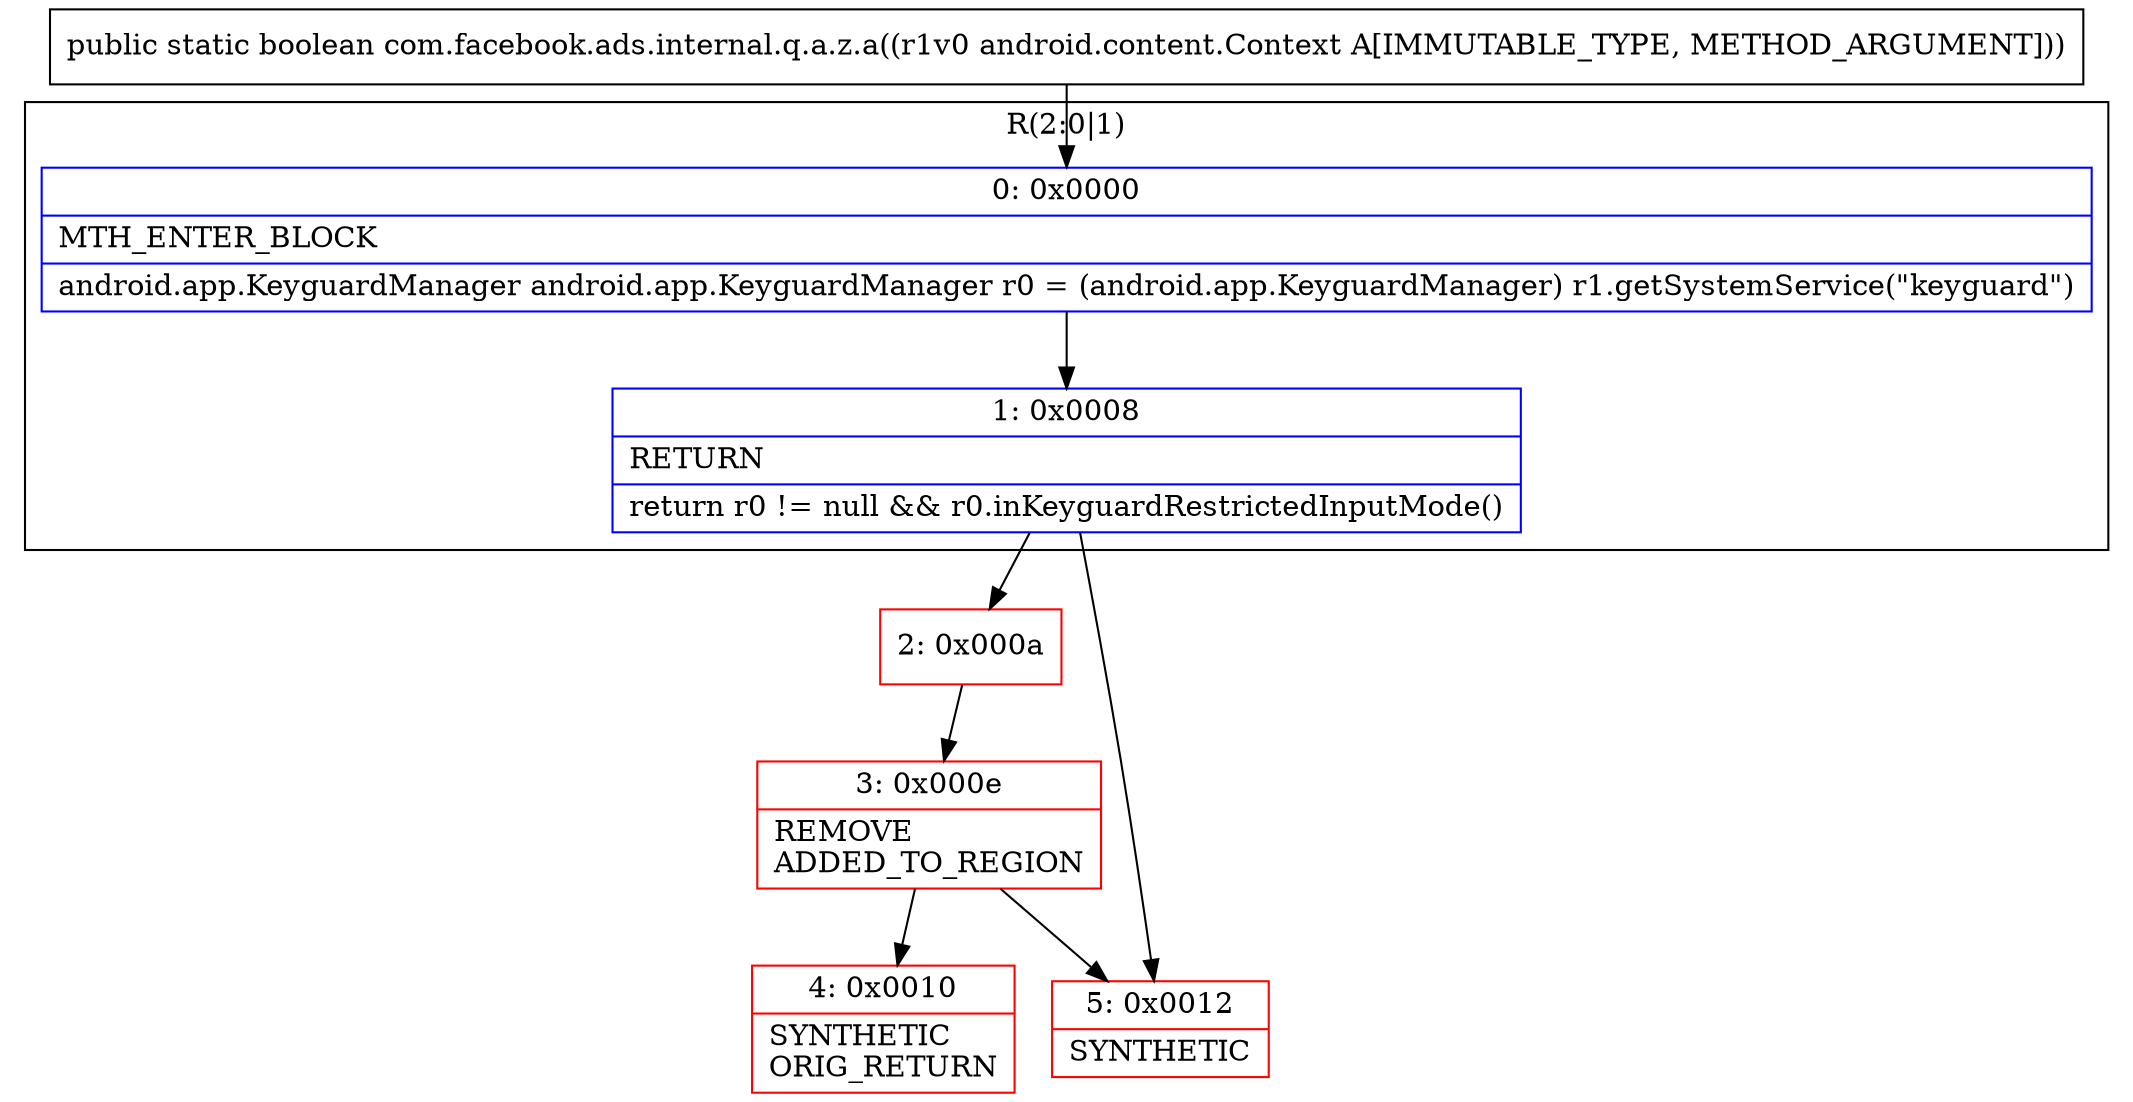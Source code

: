 digraph "CFG forcom.facebook.ads.internal.q.a.z.a(Landroid\/content\/Context;)Z" {
subgraph cluster_Region_1862233044 {
label = "R(2:0|1)";
node [shape=record,color=blue];
Node_0 [shape=record,label="{0\:\ 0x0000|MTH_ENTER_BLOCK\l|android.app.KeyguardManager android.app.KeyguardManager r0 = (android.app.KeyguardManager) r1.getSystemService(\"keyguard\")\l}"];
Node_1 [shape=record,label="{1\:\ 0x0008|RETURN\l|return r0 != null && r0.inKeyguardRestrictedInputMode()\l}"];
}
Node_2 [shape=record,color=red,label="{2\:\ 0x000a}"];
Node_3 [shape=record,color=red,label="{3\:\ 0x000e|REMOVE\lADDED_TO_REGION\l}"];
Node_4 [shape=record,color=red,label="{4\:\ 0x0010|SYNTHETIC\lORIG_RETURN\l}"];
Node_5 [shape=record,color=red,label="{5\:\ 0x0012|SYNTHETIC\l}"];
MethodNode[shape=record,label="{public static boolean com.facebook.ads.internal.q.a.z.a((r1v0 android.content.Context A[IMMUTABLE_TYPE, METHOD_ARGUMENT])) }"];
MethodNode -> Node_0;
Node_0 -> Node_1;
Node_1 -> Node_2;
Node_1 -> Node_5;
Node_2 -> Node_3;
Node_3 -> Node_4;
Node_3 -> Node_5;
}

